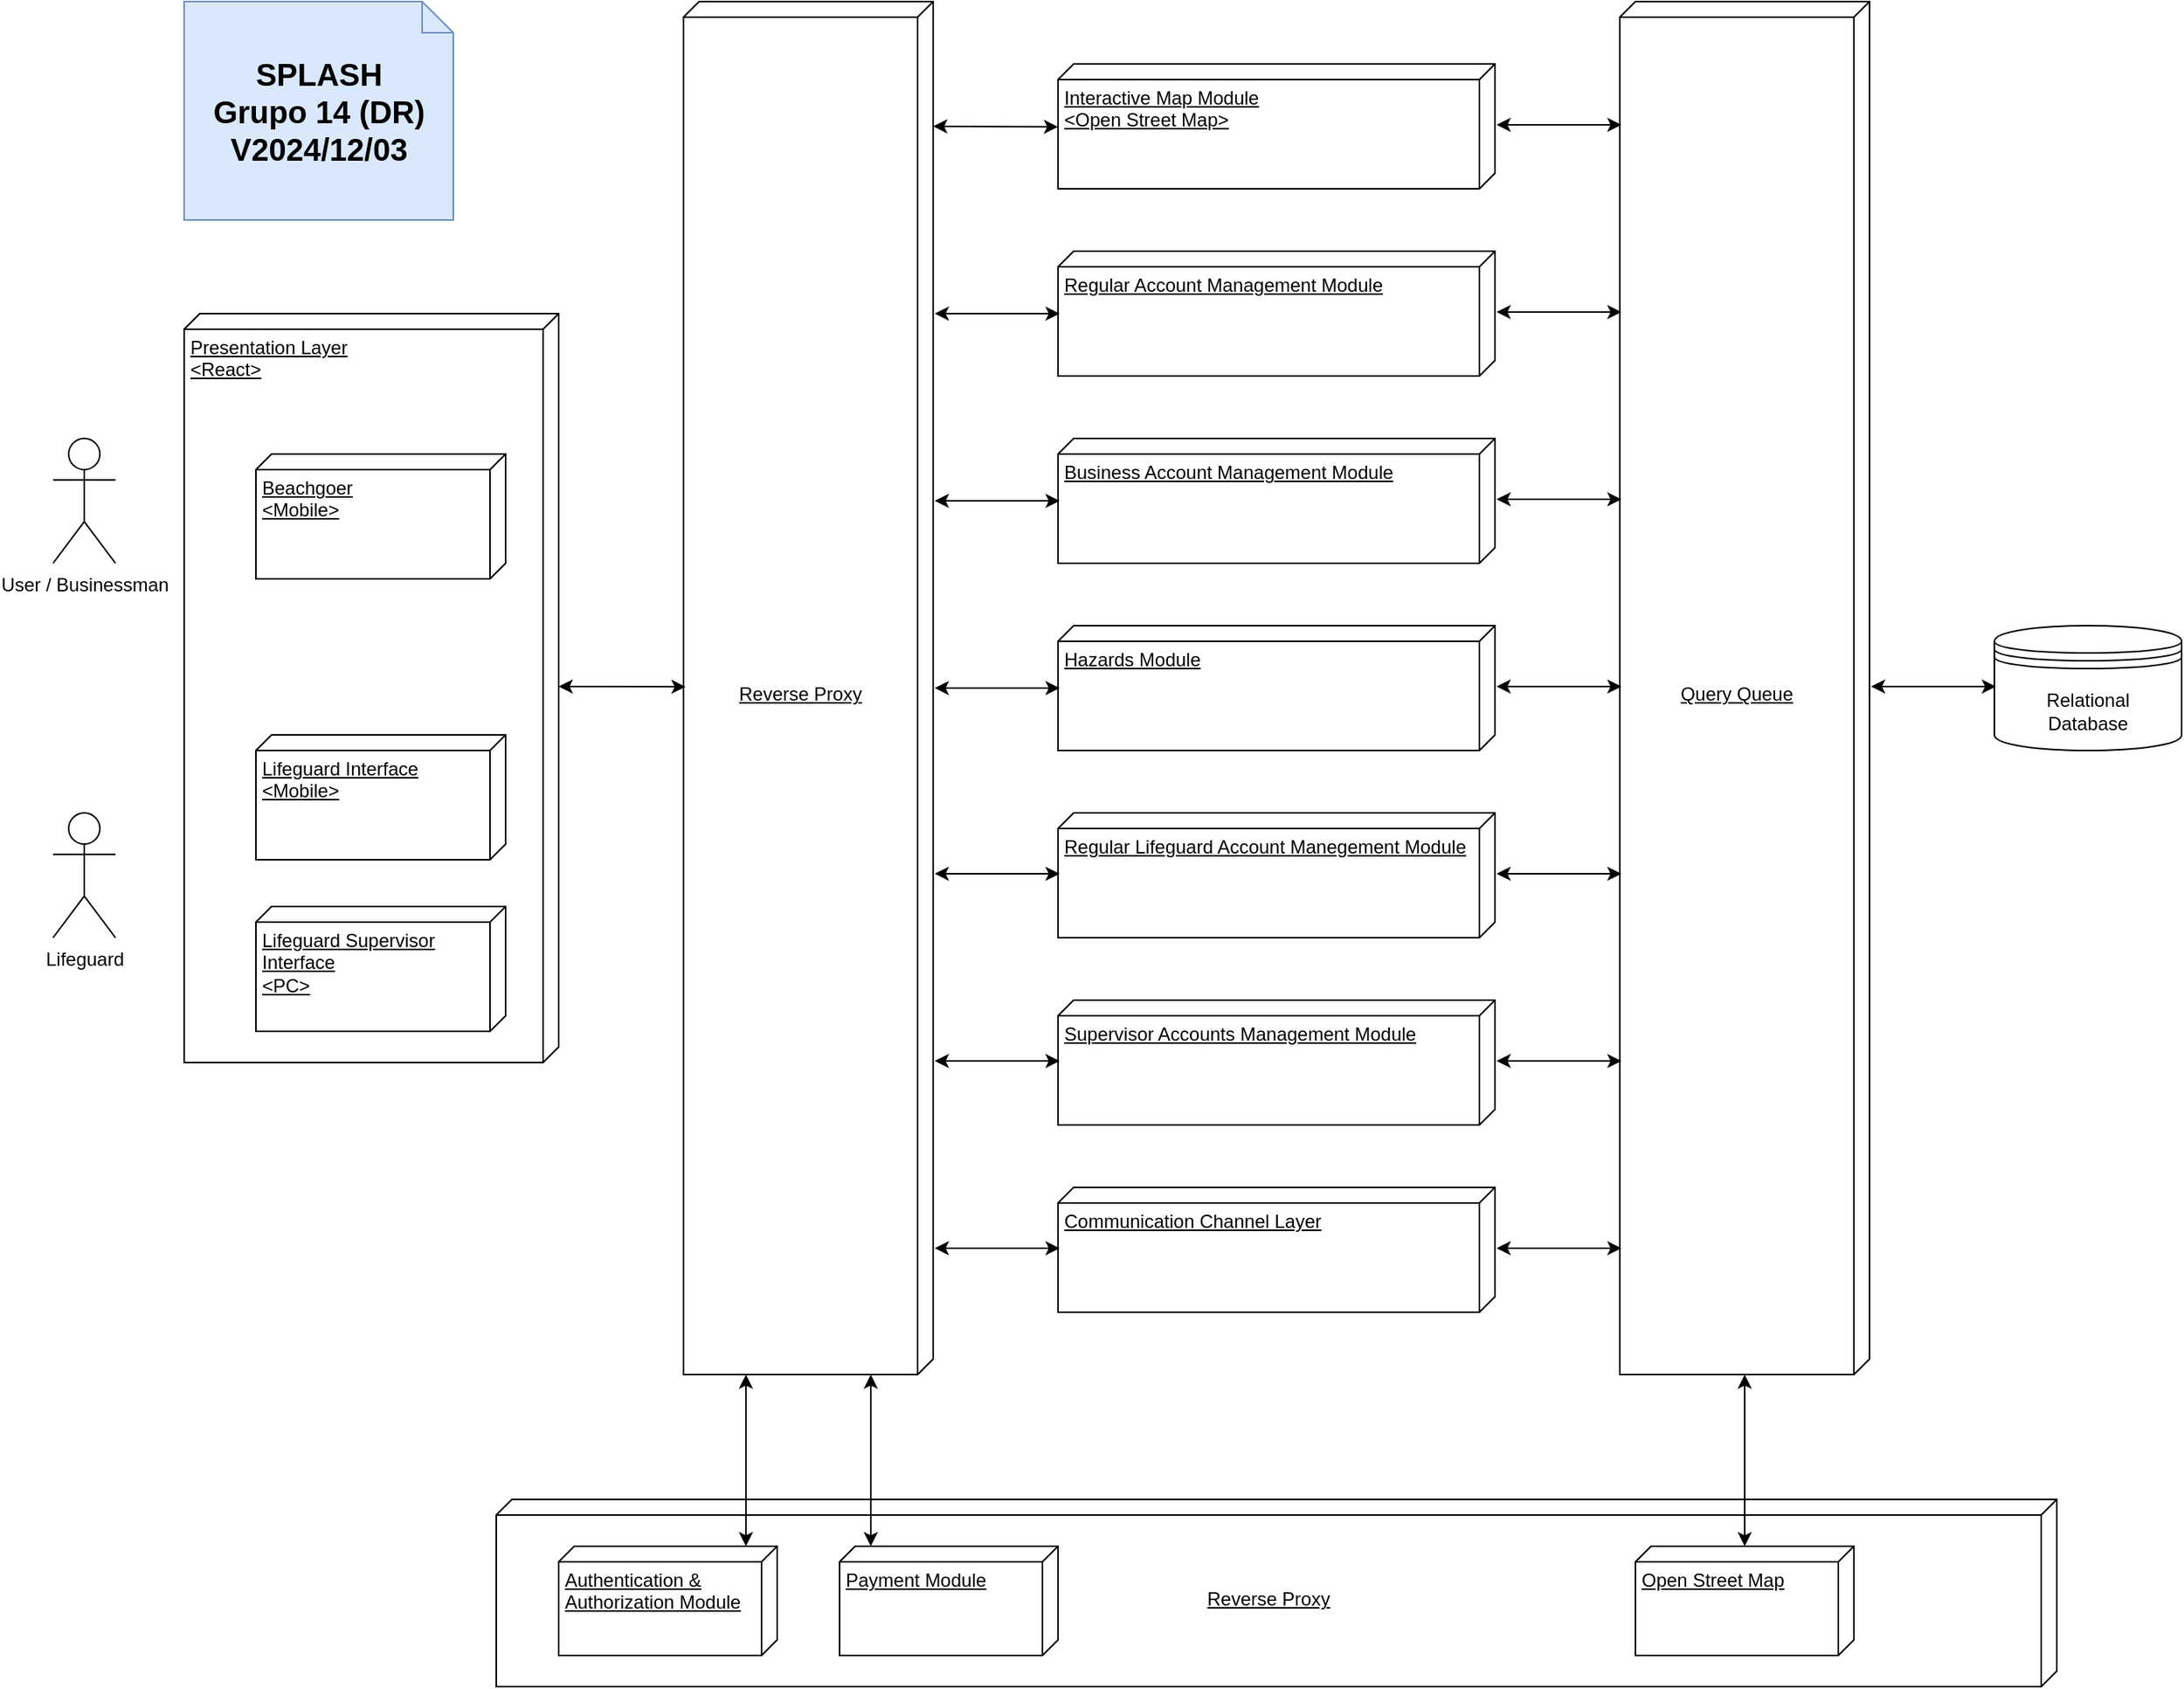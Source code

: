 <mxfile version="25.0.3">
  <diagram name="Page-1" id="Ymyvq1QeKOxkSajt7k74">
    <mxGraphModel grid="1" page="1" gridSize="10" guides="1" tooltips="1" connect="1" arrows="1" fold="1" pageScale="1" pageWidth="850" pageHeight="1100" math="0" shadow="0">
      <root>
        <mxCell id="0" />
        <mxCell id="1" parent="0" />
        <mxCell id="mmN4qo54hh4rbtsLZFQJ-1" value="User / Businessman" style="shape=umlActor;verticalLabelPosition=bottom;verticalAlign=top;html=1;outlineConnect=0;labelPosition=center;align=center;" vertex="1" parent="1">
          <mxGeometry y="-820" width="40" height="80" as="geometry" />
        </mxCell>
        <mxCell id="mmN4qo54hh4rbtsLZFQJ-2" value="Presentation Layer&lt;br&gt;&amp;lt;React&amp;gt;" style="verticalAlign=top;align=left;spacingTop=8;spacingLeft=2;spacingRight=12;shape=cube;size=10;direction=south;fontStyle=4;html=1;whiteSpace=wrap;" vertex="1" parent="1">
          <mxGeometry x="84" y="-900" width="240" height="480" as="geometry" />
        </mxCell>
        <mxCell id="mmN4qo54hh4rbtsLZFQJ-3" value="" style="shape=datastore;whiteSpace=wrap;html=1;" vertex="1" parent="1">
          <mxGeometry x="1244" y="-700" width="120" height="80" as="geometry" />
        </mxCell>
        <mxCell id="mmN4qo54hh4rbtsLZFQJ-8" value="Lifeguard" style="shape=umlActor;verticalLabelPosition=bottom;verticalAlign=top;html=1;outlineConnect=0;labelPosition=center;align=center;" vertex="1" parent="1">
          <mxGeometry y="-580" width="40" height="80" as="geometry" />
        </mxCell>
        <mxCell id="mmN4qo54hh4rbtsLZFQJ-11" value="Relational&lt;br&gt;Database" style="text;html=1;align=center;verticalAlign=middle;whiteSpace=wrap;rounded=0;fontStyle=0" vertex="1" parent="1">
          <mxGeometry x="1244" y="-660" width="120" height="30" as="geometry" />
        </mxCell>
        <mxCell id="mmN4qo54hh4rbtsLZFQJ-19" value="&lt;div&gt;Beachgoer&lt;br&gt;&amp;lt;Mobile&amp;gt;&lt;br&gt;&lt;/div&gt;" style="verticalAlign=top;align=left;spacingTop=8;spacingLeft=2;spacingRight=12;shape=cube;size=10;direction=south;fontStyle=4;html=1;whiteSpace=wrap;" vertex="1" parent="1">
          <mxGeometry x="130" y="-810" width="160" height="80" as="geometry" />
        </mxCell>
        <mxCell id="mmN4qo54hh4rbtsLZFQJ-20" value="&lt;div&gt;Lifeguard Interface&lt;br&gt;&amp;lt;Mobile&amp;gt;&lt;br&gt;&lt;/div&gt;" style="verticalAlign=top;align=left;spacingTop=8;spacingLeft=2;spacingRight=12;shape=cube;size=10;direction=south;fontStyle=4;html=1;whiteSpace=wrap;" vertex="1" parent="1">
          <mxGeometry x="130" y="-630" width="160" height="80" as="geometry" />
        </mxCell>
        <mxCell id="mmN4qo54hh4rbtsLZFQJ-21" value="&lt;div&gt;Lifeguard Supervisor Interface&lt;br&gt;&amp;lt;PC&amp;gt;&lt;br&gt;&lt;/div&gt;" style="verticalAlign=top;align=left;spacingTop=8;spacingLeft=2;spacingRight=12;shape=cube;size=10;direction=south;fontStyle=4;html=1;whiteSpace=wrap;" vertex="1" parent="1">
          <mxGeometry x="130" y="-520" width="160" height="80" as="geometry" />
        </mxCell>
        <mxCell id="mmN4qo54hh4rbtsLZFQJ-25" value="Interactive Map Module&lt;br&gt;&amp;lt;Open Street Map&amp;gt;" style="verticalAlign=top;align=left;spacingTop=8;spacingLeft=2;spacingRight=12;shape=cube;size=10;direction=south;fontStyle=4;html=1;whiteSpace=wrap;" vertex="1" parent="1">
          <mxGeometry x="644" y="-1060" width="280" height="80" as="geometry" />
        </mxCell>
        <mxCell id="RYxPCpG6oxt7A4X331qe-1" value="Reverse Proxy" style="verticalAlign=middle;align=center;spacingTop=8;spacingLeft=2;spacingRight=12;shape=cube;size=10;direction=south;fontStyle=4;html=1;whiteSpace=wrap;" vertex="1" parent="1">
          <mxGeometry x="404" y="-1100" width="160" height="880" as="geometry" />
        </mxCell>
        <mxCell id="RYxPCpG6oxt7A4X331qe-2" value="" style="endArrow=classic;startArrow=classic;html=1;rounded=0;entryX=0.467;entryY=0.992;entryDx=0;entryDy=0;entryPerimeter=0;spacing=3;" edge="1" parent="1">
          <mxGeometry width="50" height="50" relative="1" as="geometry">
            <mxPoint x="324" y="-661" as="sourcePoint" />
            <mxPoint x="405.28" y="-660.8" as="targetPoint" />
          </mxGeometry>
        </mxCell>
        <mxCell id="RYxPCpG6oxt7A4X331qe-3" value="Regular Account Management Module" style="verticalAlign=top;align=left;spacingTop=8;spacingLeft=2;spacingRight=12;shape=cube;size=10;direction=south;fontStyle=4;html=1;whiteSpace=wrap;" vertex="1" parent="1">
          <mxGeometry x="644" y="-940" width="280" height="80" as="geometry" />
        </mxCell>
        <mxCell id="RYxPCpG6oxt7A4X331qe-4" value="Business Account Management Module" style="verticalAlign=top;align=left;spacingTop=8;spacingLeft=2;spacingRight=12;shape=cube;size=10;direction=south;fontStyle=4;html=1;whiteSpace=wrap;" vertex="1" parent="1">
          <mxGeometry x="644" y="-820" width="280" height="80" as="geometry" />
        </mxCell>
        <mxCell id="RYxPCpG6oxt7A4X331qe-5" value="Hazards Module" style="verticalAlign=top;align=left;spacingTop=8;spacingLeft=2;spacingRight=12;shape=cube;size=10;direction=south;fontStyle=4;html=1;whiteSpace=wrap;" vertex="1" parent="1">
          <mxGeometry x="644" y="-700" width="280" height="80" as="geometry" />
        </mxCell>
        <mxCell id="RYxPCpG6oxt7A4X331qe-6" value="Regular Lifeguard Account Manegement Module" style="verticalAlign=top;align=left;spacingTop=8;spacingLeft=2;spacingRight=12;shape=cube;size=10;direction=south;fontStyle=4;html=1;whiteSpace=wrap;" vertex="1" parent="1">
          <mxGeometry x="644" y="-580" width="280" height="80" as="geometry" />
        </mxCell>
        <mxCell id="RYxPCpG6oxt7A4X331qe-7" value="Supervisor Accounts Management Module" style="verticalAlign=top;align=left;spacingTop=8;spacingLeft=2;spacingRight=12;shape=cube;size=10;direction=south;fontStyle=4;html=1;whiteSpace=wrap;" vertex="1" parent="1">
          <mxGeometry x="644" y="-460" width="280" height="80" as="geometry" />
        </mxCell>
        <mxCell id="RYxPCpG6oxt7A4X331qe-9" value="Communication Channel Layer" style="verticalAlign=top;align=left;spacingTop=8;spacingLeft=2;spacingRight=12;shape=cube;size=10;direction=south;fontStyle=4;html=1;whiteSpace=wrap;" vertex="1" parent="1">
          <mxGeometry x="644" y="-340" width="280" height="80" as="geometry" />
        </mxCell>
        <mxCell id="RYxPCpG6oxt7A4X331qe-10" value="Query Queue" style="verticalAlign=middle;align=center;spacingTop=8;spacingLeft=2;spacingRight=12;shape=cube;size=10;direction=south;fontStyle=4;html=1;whiteSpace=wrap;" vertex="1" parent="1">
          <mxGeometry x="1004" y="-1100" width="160" height="880" as="geometry" />
        </mxCell>
        <mxCell id="RYxPCpG6oxt7A4X331qe-11" value="Reverse Proxy" style="verticalAlign=middle;align=center;spacingTop=8;spacingLeft=2;spacingRight=12;shape=cube;size=10;direction=south;fontStyle=4;html=1;whiteSpace=wrap;" vertex="1" parent="1">
          <mxGeometry x="284" y="-140" width="1000" height="120" as="geometry" />
        </mxCell>
        <mxCell id="mmN4qo54hh4rbtsLZFQJ-31" value="Authentication &amp;amp; Authorization Module" style="verticalAlign=top;align=left;spacingTop=8;spacingLeft=2;spacingRight=12;shape=cube;size=10;direction=south;fontStyle=4;html=1;whiteSpace=wrap;" vertex="1" parent="1">
          <mxGeometry x="324" y="-110" width="140" height="70" as="geometry" />
        </mxCell>
        <mxCell id="mmN4qo54hh4rbtsLZFQJ-41" value="Payment Module" style="verticalAlign=top;align=left;spacingTop=8;spacingLeft=2;spacingRight=12;shape=cube;size=10;direction=south;fontStyle=4;html=1;whiteSpace=wrap;" vertex="1" parent="1">
          <mxGeometry x="504" y="-110" width="140" height="70" as="geometry" />
        </mxCell>
        <mxCell id="RYxPCpG6oxt7A4X331qe-13" value="Open Street Map" style="verticalAlign=top;align=left;spacingTop=8;spacingLeft=2;spacingRight=12;shape=cube;size=10;direction=south;fontStyle=4;html=1;whiteSpace=wrap;" vertex="1" parent="1">
          <mxGeometry x="1014" y="-110" width="140" height="70" as="geometry" />
        </mxCell>
        <mxCell id="RYxPCpG6oxt7A4X331qe-14" value="" style="endArrow=classic;startArrow=classic;html=1;rounded=0;entryX=0.504;entryY=1;entryDx=0;entryDy=0;entryPerimeter=0;" edge="1" parent="1" target="mmN4qo54hh4rbtsLZFQJ-25">
          <mxGeometry width="50" height="50" relative="1" as="geometry">
            <mxPoint x="564" y="-1020" as="sourcePoint" />
            <mxPoint x="954" y="-660" as="targetPoint" />
          </mxGeometry>
        </mxCell>
        <mxCell id="RYxPCpG6oxt7A4X331qe-15" value="" style="endArrow=classic;startArrow=classic;html=1;rounded=0;entryX=0.504;entryY=1;entryDx=0;entryDy=0;entryPerimeter=0;" edge="1" parent="1">
          <mxGeometry width="50" height="50" relative="1" as="geometry">
            <mxPoint x="565" y="-900" as="sourcePoint" />
            <mxPoint x="645" y="-900" as="targetPoint" />
          </mxGeometry>
        </mxCell>
        <mxCell id="RYxPCpG6oxt7A4X331qe-16" value="" style="endArrow=classic;startArrow=classic;html=1;rounded=0;entryX=0.504;entryY=1;entryDx=0;entryDy=0;entryPerimeter=0;" edge="1" parent="1">
          <mxGeometry width="50" height="50" relative="1" as="geometry">
            <mxPoint x="565" y="-780" as="sourcePoint" />
            <mxPoint x="645" y="-780" as="targetPoint" />
          </mxGeometry>
        </mxCell>
        <mxCell id="RYxPCpG6oxt7A4X331qe-17" value="" style="endArrow=classic;startArrow=classic;html=1;rounded=0;entryX=0.504;entryY=1;entryDx=0;entryDy=0;entryPerimeter=0;" edge="1" parent="1">
          <mxGeometry width="50" height="50" relative="1" as="geometry">
            <mxPoint x="565" y="-660" as="sourcePoint" />
            <mxPoint x="645" y="-660" as="targetPoint" />
          </mxGeometry>
        </mxCell>
        <mxCell id="RYxPCpG6oxt7A4X331qe-18" value="" style="endArrow=classic;startArrow=classic;html=1;rounded=0;entryX=0.504;entryY=1;entryDx=0;entryDy=0;entryPerimeter=0;" edge="1" parent="1">
          <mxGeometry width="50" height="50" relative="1" as="geometry">
            <mxPoint x="565" y="-541" as="sourcePoint" />
            <mxPoint x="645" y="-541" as="targetPoint" />
          </mxGeometry>
        </mxCell>
        <mxCell id="RYxPCpG6oxt7A4X331qe-19" value="" style="endArrow=classic;startArrow=classic;html=1;rounded=0;entryX=0.504;entryY=1;entryDx=0;entryDy=0;entryPerimeter=0;" edge="1" parent="1">
          <mxGeometry width="50" height="50" relative="1" as="geometry">
            <mxPoint x="565" y="-421" as="sourcePoint" />
            <mxPoint x="645" y="-421" as="targetPoint" />
          </mxGeometry>
        </mxCell>
        <mxCell id="RYxPCpG6oxt7A4X331qe-20" value="" style="endArrow=classic;startArrow=classic;html=1;rounded=0;entryX=0.504;entryY=1;entryDx=0;entryDy=0;entryPerimeter=0;" edge="1" parent="1">
          <mxGeometry width="50" height="50" relative="1" as="geometry">
            <mxPoint x="565" y="-301" as="sourcePoint" />
            <mxPoint x="645" y="-301" as="targetPoint" />
          </mxGeometry>
        </mxCell>
        <mxCell id="RYxPCpG6oxt7A4X331qe-21" value="" style="endArrow=classic;startArrow=classic;html=1;rounded=0;entryX=0.504;entryY=1;entryDx=0;entryDy=0;entryPerimeter=0;" edge="1" parent="1">
          <mxGeometry width="50" height="50" relative="1" as="geometry">
            <mxPoint x="925" y="-301" as="sourcePoint" />
            <mxPoint x="1005" y="-301" as="targetPoint" />
          </mxGeometry>
        </mxCell>
        <mxCell id="RYxPCpG6oxt7A4X331qe-22" value="" style="endArrow=classic;startArrow=classic;html=1;rounded=0;entryX=0.504;entryY=1;entryDx=0;entryDy=0;entryPerimeter=0;" edge="1" parent="1">
          <mxGeometry width="50" height="50" relative="1" as="geometry">
            <mxPoint x="925" y="-421" as="sourcePoint" />
            <mxPoint x="1005" y="-421" as="targetPoint" />
          </mxGeometry>
        </mxCell>
        <mxCell id="RYxPCpG6oxt7A4X331qe-23" value="" style="endArrow=classic;startArrow=classic;html=1;rounded=0;entryX=0.504;entryY=1;entryDx=0;entryDy=0;entryPerimeter=0;" edge="1" parent="1">
          <mxGeometry width="50" height="50" relative="1" as="geometry">
            <mxPoint x="925" y="-541" as="sourcePoint" />
            <mxPoint x="1005" y="-541" as="targetPoint" />
          </mxGeometry>
        </mxCell>
        <mxCell id="RYxPCpG6oxt7A4X331qe-24" value="" style="endArrow=classic;startArrow=classic;html=1;rounded=0;entryX=0.504;entryY=1;entryDx=0;entryDy=0;entryPerimeter=0;" edge="1" parent="1">
          <mxGeometry width="50" height="50" relative="1" as="geometry">
            <mxPoint x="925" y="-661" as="sourcePoint" />
            <mxPoint x="1005" y="-661" as="targetPoint" />
          </mxGeometry>
        </mxCell>
        <mxCell id="RYxPCpG6oxt7A4X331qe-25" value="" style="endArrow=classic;startArrow=classic;html=1;rounded=0;entryX=0.504;entryY=1;entryDx=0;entryDy=0;entryPerimeter=0;" edge="1" parent="1">
          <mxGeometry width="50" height="50" relative="1" as="geometry">
            <mxPoint x="925" y="-781" as="sourcePoint" />
            <mxPoint x="1005" y="-781" as="targetPoint" />
          </mxGeometry>
        </mxCell>
        <mxCell id="RYxPCpG6oxt7A4X331qe-26" value="" style="endArrow=classic;startArrow=classic;html=1;rounded=0;entryX=0.504;entryY=1;entryDx=0;entryDy=0;entryPerimeter=0;" edge="1" parent="1">
          <mxGeometry width="50" height="50" relative="1" as="geometry">
            <mxPoint x="925" y="-901" as="sourcePoint" />
            <mxPoint x="1005" y="-901" as="targetPoint" />
          </mxGeometry>
        </mxCell>
        <mxCell id="RYxPCpG6oxt7A4X331qe-27" value="" style="endArrow=classic;startArrow=classic;html=1;rounded=0;entryX=0.504;entryY=1;entryDx=0;entryDy=0;entryPerimeter=0;" edge="1" parent="1">
          <mxGeometry width="50" height="50" relative="1" as="geometry">
            <mxPoint x="925" y="-1021" as="sourcePoint" />
            <mxPoint x="1005" y="-1021" as="targetPoint" />
          </mxGeometry>
        </mxCell>
        <mxCell id="RYxPCpG6oxt7A4X331qe-28" value="" style="endArrow=classic;startArrow=classic;html=1;rounded=0;entryX=0.504;entryY=1;entryDx=0;entryDy=0;entryPerimeter=0;" edge="1" parent="1">
          <mxGeometry width="50" height="50" relative="1" as="geometry">
            <mxPoint x="1165" y="-661" as="sourcePoint" />
            <mxPoint x="1245" y="-661" as="targetPoint" />
          </mxGeometry>
        </mxCell>
        <mxCell id="RYxPCpG6oxt7A4X331qe-29" value="" style="endArrow=classic;startArrow=classic;html=1;rounded=0;" edge="1" parent="1">
          <mxGeometry width="50" height="50" relative="1" as="geometry">
            <mxPoint x="1084" y="-220" as="sourcePoint" />
            <mxPoint x="1084" y="-110" as="targetPoint" />
          </mxGeometry>
        </mxCell>
        <mxCell id="RYxPCpG6oxt7A4X331qe-31" value="" style="endArrow=classic;startArrow=classic;html=1;rounded=0;" edge="1" parent="1">
          <mxGeometry width="50" height="50" relative="1" as="geometry">
            <mxPoint x="444" y="-220" as="sourcePoint" />
            <mxPoint x="444" y="-110" as="targetPoint" />
          </mxGeometry>
        </mxCell>
        <mxCell id="RYxPCpG6oxt7A4X331qe-32" value="" style="endArrow=classic;startArrow=classic;html=1;rounded=0;" edge="1" parent="1">
          <mxGeometry width="50" height="50" relative="1" as="geometry">
            <mxPoint x="524" y="-220" as="sourcePoint" />
            <mxPoint x="524" y="-110" as="targetPoint" />
          </mxGeometry>
        </mxCell>
        <mxCell id="t5F7bOH5cAO0P2yJ1PZ1-1" value="&lt;font style=&quot;font-size: 20px;&quot;&gt;&lt;b&gt;&lt;font&gt;SPLASH&lt;/font&gt;&lt;/b&gt;&lt;/font&gt;&lt;div&gt;&lt;font style=&quot;font-size: 20px;&quot;&gt;&lt;b&gt;&lt;font&gt;Grupo 14 (DR)&lt;/font&gt;&lt;/b&gt;&lt;/font&gt;&lt;/div&gt;&lt;div&gt;&lt;font style=&quot;font-size: 20px;&quot;&gt;&lt;b&gt;&lt;font&gt;V2024/12/03&lt;/font&gt;&lt;/b&gt;&lt;/font&gt;&lt;/div&gt;" style="shape=note;size=20;whiteSpace=wrap;html=1;fillColor=#dae8fc;strokeColor=#6c8ebf;" vertex="1" parent="1">
          <mxGeometry x="84" y="-1100" width="172.5" height="140" as="geometry" />
        </mxCell>
      </root>
    </mxGraphModel>
  </diagram>
</mxfile>
